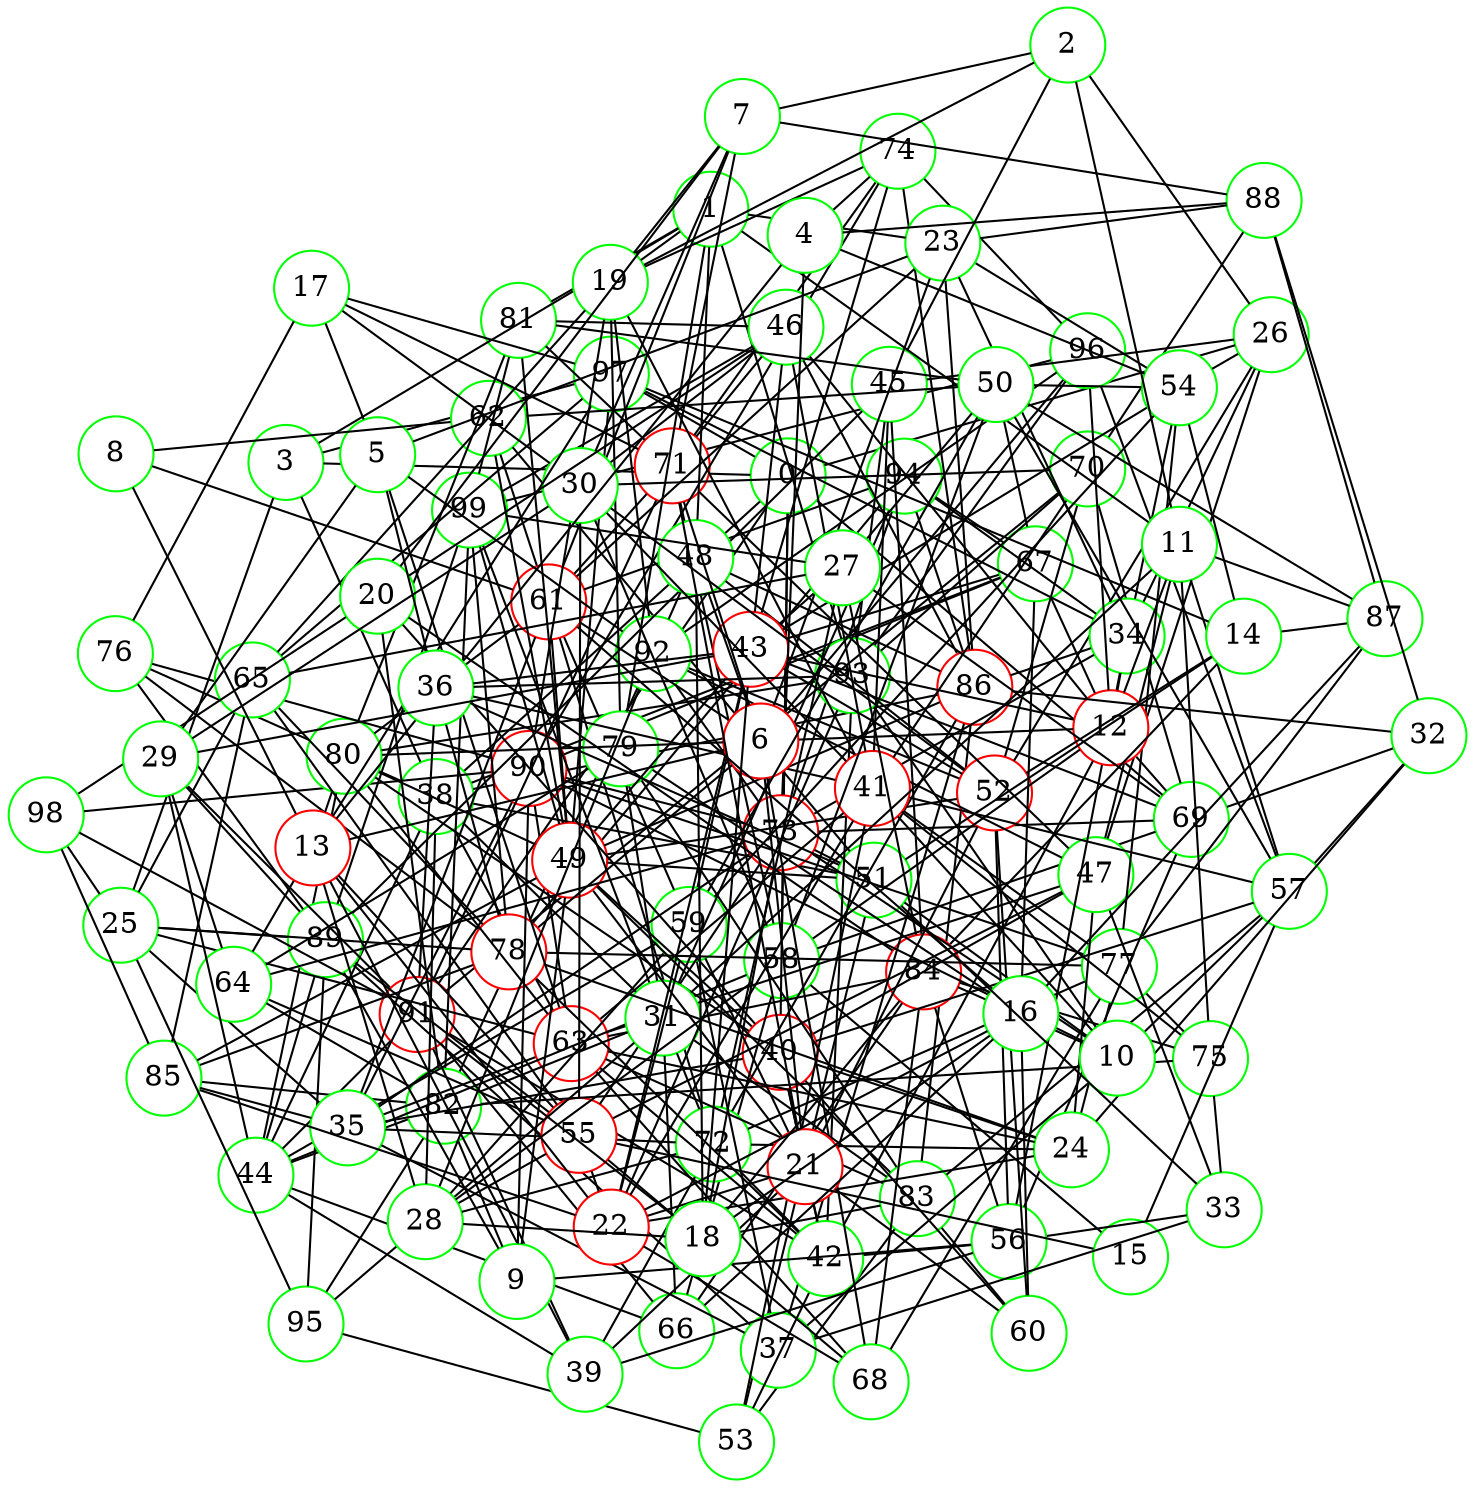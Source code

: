 graph {
graph ["layout"="fdp"]
node ["style"="filled","fillcolor"="white","fixedsize"="true","shape"="circle"]
"0" ["color"="green"]
"97" ["color"="green"]
"3" ["color"="green"]
"38" ["color"="green"]
"51" ["color"="green"]
"53" ["color"="green"]
"83" ["color"="green"]
"86" ["color"="red"]
"94" ["color"="green"]
"95" ["color"="green"]
"73" ["color"="red"]
"90" ["color"="red"]
"98" ["color"="green"]
"92" ["color"="green"]
"96" ["color"="green"]
"99" ["color"="green"]
"62" ["color"="green"]
"67" ["color"="green"]
"44" ["color"="green"]
"80" ["color"="green"]
"81" ["color"="green"]
"93" ["color"="green"]
"66" ["color"="green"]
"84" ["color"="red"]
"91" ["color"="red"]
"82" ["color"="green"]
"85" ["color"="green"]
"89" ["color"="green"]
"58" ["color"="green"]
"69" ["color"="green"]
"70" ["color"="green"]
"88" ["color"="green"]
"71" ["color"="red"]
"74" ["color"="green"]
"59" ["color"="green"]
"61" ["color"="red"]
"72" ["color"="green"]
"77" ["color"="green"]
"87" ["color"="green"]
"78" ["color"="red"]
"76" ["color"="green"]
"63" ["color"="red"]
"68" ["color"="green"]
"25" ["color"="green"]
"65" ["color"="green"]
"35" ["color"="green"]
"37" ["color"="green"]
"40" ["color"="red"]
"49" ["color"="red"]
"52" ["color"="red"]
"56" ["color"="green"]
"60" ["color"="green"]
"57" ["color"="green"]
"42" ["color"="green"]
"47" ["color"="green"]
"55" ["color"="red"]
"64" ["color"="green"]
"79" ["color"="green"]
"26" ["color"="green"]
"34" ["color"="green"]
"54" ["color"="green"]
"45" ["color"="green"]
"1" ["color"="green"]
"48" ["color"="green"]
"19" ["color"="green"]
"41" ["color"="red"]
"75" ["color"="green"]
"46" ["color"="green"]
"23" ["color"="green"]
"11" ["color"="green"]
"12" ["color"="red"]
"43" ["color"="red"]
"31" ["color"="green"]
"2" ["color"="green"]
"7" ["color"="green"]
"20" ["color"="green"]
"30" ["color"="green"]
"4" ["color"="green"]
"13" ["color"="red"]
"22" ["color"="red"]
"24" ["color"="green"]
"32" ["color"="green"]
"39" ["color"="green"]
"28" ["color"="green"]
"5" ["color"="green"]
"17" ["color"="green"]
"36" ["color"="green"]
"29" ["color"="green"]
"6" ["color"="red"]
"21" ["color"="red"]
"8" ["color"="green"]
"9" ["color"="green"]
"10" ["color"="green"]
"14" ["color"="green"]
"15" ["color"="green"]
"16" ["color"="green"]
"18" ["color"="green"]
"27" ["color"="green"]
"50" ["color"="green"]
"33" ["color"="green"]
"0" -- "97"
"0" -- "3"
"0" -- "69"
"0" -- "38"
"0" -- "40"
"0" -- "26"
"0" -- "58"
"0" -- "91"
"3" -- "97"
"3" -- "38"
"3" -- "25"
"38" -- "51"
"38" -- "67"
"38" -- "86"
"38" -- "44"
"38" -- "76"
"38" -- "63"
"51" -- "53"
"51" -- "73"
"51" -- "62"
"53" -- "83"
"53" -- "95"
"83" -- "86"
"86" -- "94"
"73" -- "90"
"73" -- "92"
"73" -- "94"
"90" -- "98"
"92" -- "96"
"96" -- "99"
"67" -- "90"
"67" -- "94"
"44" -- "80"
"44" -- "66"
"44" -- "82"
"44" -- "89"
"44" -- "58"
"44" -- "59"
"44" -- "91"
"80" -- "81"
"80" -- "93"
"81" -- "99"
"93" -- "96"
"66" -- "84"
"66" -- "91"
"91" -- "98"
"82" -- "99"
"82" -- "85"
"82" -- "92"
"82" -- "95"
"85" -- "98"
"89" -- "99"
"89" -- "95"
"58" -- "66"
"58" -- "69"
"58" -- "71"
"69" -- "70"
"69" -- "73"
"70" -- "88"
"70" -- "91"
"70" -- "93"
"71" -- "81"
"71" -- "74"
"71" -- "91"
"74" -- "96"
"74" -- "86"
"74" -- "90"
"59" -- "61"
"61" -- "71"
"61" -- "72"
"61" -- "80"
"61" -- "62"
"61" -- "94"
"72" -- "86"
"72" -- "77"
"77" -- "87"
"77" -- "90"
"77" -- "78"
"87" -- "88"
"78" -- "99"
"78" -- "85"
"78" -- "94"
"76" -- "89"
"76" -- "90"
"76" -- "78"
"63" -- "68"
"63" -- "80"
"63" -- "83"
"63" -- "84"
"63" -- "90"
"68" -- "84"
"68" -- "77"
"25" -- "65"
"25" -- "98"
"25" -- "35"
"25" -- "89"
"25" -- "78"
"25" -- "63"
"25" -- "95"
"65" -- "97"
"65" -- "85"
"65" -- "78"
"35" -- "37"
"35" -- "85"
"35" -- "40"
"35" -- "72"
"35" -- "73"
"35" -- "90"
"35" -- "61"
"35" -- "63"
"37" -- "86"
"37" -- "89"
"37" -- "59"
"40" -- "80"
"40" -- "49"
"40" -- "57"
"40" -- "42"
"40" -- "60"
"40" -- "47"
"49" -- "97"
"49" -- "99"
"49" -- "80"
"49" -- "81"
"49" -- "51"
"49" -- "83"
"49" -- "52"
"49" -- "85"
"49" -- "86"
"49" -- "61"
"49" -- "62"
"52" -- "70"
"52" -- "56"
"52" -- "60"
"52" -- "92"
"56" -- "84"
"56" -- "69"
"60" -- "83"
"57" -- "96"
"57" -- "83"
"42" -- "53"
"42" -- "56"
"42" -- "72"
"42" -- "91"
"42" -- "93"
"42" -- "78"
"42" -- "63"
"47" -- "55"
"47" -- "71"
"47" -- "92"
"47" -- "63"
"55" -- "64"
"55" -- "65"
"55" -- "68"
"55" -- "73"
"55" -- "89"
"64" -- "82"
"64" -- "73"
"64" -- "79"
"79" -- "83"
"26" -- "34"
"26" -- "52"
"26" -- "54"
"26" -- "45"
"26" -- "47"
"34" -- "97"
"34" -- "54"
"34" -- "86"
"34" -- "56"
"34" -- "73"
"34" -- "94"
"54" -- "59"
"54" -- "77"
"45" -- "84"
"45" -- "89"
"45" -- "93"
"1" -- "48"
"1" -- "81"
"1" -- "3"
"1" -- "19"
"1" -- "23"
"1" -- "11"
"1" -- "93"
"1" -- "79"
"48" -- "52"
"48" -- "86"
"48" -- "92"
"19" -- "65"
"19" -- "41"
"19" -- "74"
"19" -- "90"
"19" -- "92"
"19" -- "79"
"41" -- "70"
"41" -- "75"
"41" -- "45"
"41" -- "77"
"41" -- "46"
"41" -- "53"
"41" -- "57"
"41" -- "63"
"75" -- "82"
"75" -- "84"
"75" -- "77"
"46" -- "81"
"46" -- "99"
"46" -- "86"
"46" -- "71"
"23" -- "34"
"23" -- "54"
"23" -- "86"
"23" -- "88"
"23" -- "61"
"11" -- "87"
"11" -- "57"
"11" -- "75"
"11" -- "12"
"11" -- "31"
"11" -- "47"
"12" -- "96"
"12" -- "34"
"12" -- "67"
"12" -- "69"
"12" -- "42"
"12" -- "58"
"12" -- "43"
"12" -- "46"
"43" -- "67"
"43" -- "69"
"43" -- "74"
"43" -- "46"
"43" -- "49"
"43" -- "52"
"43" -- "54"
"43" -- "59"
"31" -- "66"
"31" -- "82"
"31" -- "83"
"31" -- "99"
"31" -- "38"
"31" -- "72"
"31" -- "94"
"31" -- "79"
"31" -- "95"
"2" -- "19"
"2" -- "7"
"2" -- "26"
"2" -- "11"
"2" -- "45"
"7" -- "19"
"7" -- "20"
"7" -- "71"
"7" -- "88"
"7" -- "61"
"7" -- "30"
"20" -- "82"
"20" -- "98"
"20" -- "84"
"20" -- "40"
"20" -- "46"
"30" -- "52"
"30" -- "70"
"30" -- "55"
"30" -- "41"
"30" -- "58"
"30" -- "46"
"4" -- "54"
"4" -- "88"
"4" -- "73"
"4" -- "74"
"4" -- "13"
"13" -- "64"
"13" -- "80"
"13" -- "97"
"13" -- "22"
"13" -- "39"
"13" -- "55"
"13" -- "28"
"22" -- "68"
"22" -- "85"
"22" -- "55"
"22" -- "24"
"22" -- "41"
"22" -- "43"
"22" -- "59"
"22" -- "93"
"24" -- "32"
"24" -- "40"
"24" -- "72"
"24" -- "77"
"24" -- "78"
"24" -- "47"
"24" -- "63"
"32" -- "69"
"32" -- "86"
"32" -- "88"
"32" -- "57"
"39" -- "56"
"39" -- "72"
"39" -- "91"
"39" -- "44"
"28" -- "38"
"28" -- "55"
"28" -- "72"
"28" -- "58"
"28" -- "59"
"28" -- "92"
"5" -- "17"
"5" -- "36"
"5" -- "23"
"5" -- "92"
"5" -- "29"
"5" -- "63"
"17" -- "97"
"17" -- "71"
"17" -- "76"
"17" -- "30"
"36" -- "51"
"36" -- "41"
"36" -- "43"
"36" -- "91"
"36" -- "93"
"36" -- "78"
"29" -- "64"
"29" -- "89"
"29" -- "43"
"29" -- "91"
"29" -- "44"
"29" -- "30"
"6" -- "48"
"6" -- "80"
"6" -- "96"
"6" -- "68"
"6" -- "21"
"6" -- "23"
"6" -- "71"
"6" -- "12"
"6" -- "13"
"6" -- "61"
"6" -- "78"
"21" -- "49"
"21" -- "52"
"21" -- "22"
"21" -- "39"
"21" -- "71"
"21" -- "40"
"21" -- "42"
"21" -- "59"
"21" -- "60"
"8" -- "13"
"8" -- "61"
"8" -- "62"
"9" -- "49"
"9" -- "82"
"9" -- "56"
"9" -- "89"
"9" -- "90"
"10" -- "51"
"10" -- "84"
"10" -- "37"
"10" -- "41"
"10" -- "57"
"10" -- "73"
"10" -- "90"
"10" -- "93"
"14" -- "97"
"14" -- "51"
"14" -- "52"
"14" -- "84"
"14" -- "54"
"14" -- "87"
"15" -- "55"
"15" -- "57"
"15" -- "58"
"16" -- "18"
"16" -- "66"
"16" -- "67"
"16" -- "22"
"16" -- "87"
"16" -- "60"
"16" -- "61"
"16" -- "79"
"18" -- "48"
"18" -- "83"
"18" -- "84"
"18" -- "73"
"18" -- "43"
"18" -- "91"
"18" -- "28"
"27" -- "65"
"27" -- "50"
"27" -- "99"
"27" -- "84"
"27" -- "69"
"27" -- "72"
"27" -- "43"
"50" -- "81"
"50" -- "67"
"50" -- "54"
"50" -- "87"
"50" -- "57"
"50" -- "58"
"50" -- "59"
"50" -- "62"
"33" -- "51"
"33" -- "37"
"33" -- "56"
"33" -- "75"
"33" -- "47"
}